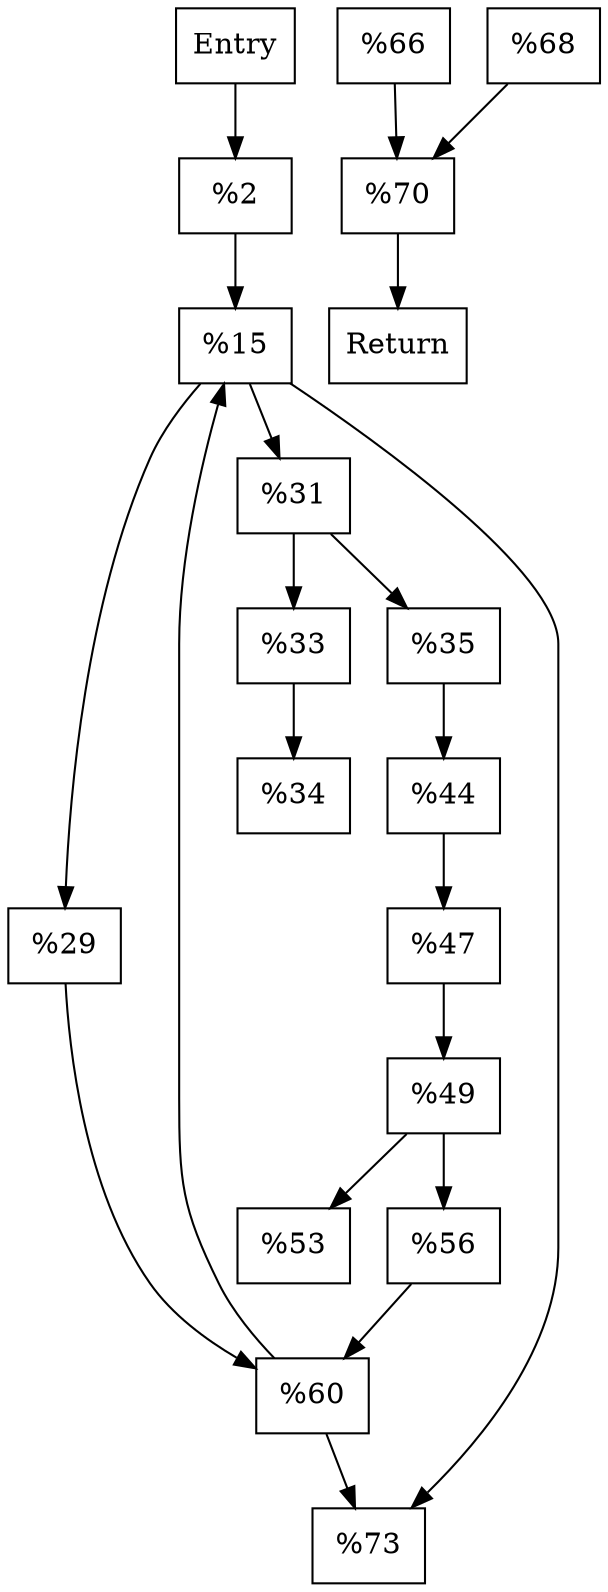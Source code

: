 digraph CFG {
    // Nodes
    node [shape=box];
    start [label="Entry"];
    block_2 [label="%2"];
    block_15 [label="%15"];
    block_29 [label="%29"];
    block_31 [label="%31"];
    block_33 [label="%33"];
    block_34 [label="%34"];
    block_35 [label="%35"];
    block_44 [label="%44"];
    block_47 [label="%47"];
    block_49 [label="%49"];
    block_53 [label="%53"];
    block_56 [label="%56"];
    block_60 [label="%60"];
    block_66 [label="%66"];
    block_68 [label="%68"];
    block_70 [label="%70"];
    block_73 [label="%73"];
    end [label="Return"];

    // Edges
    start -> block_2;
    block_2 -> block_15;
    block_15 -> block_29;
    block_15 -> block_73;
    block_15 -> block_31;
    block_31 -> block_33;
    block_31 -> block_35;
    block_33 -> block_34;
    block_35 -> block_44;
    block_44 -> block_47;
    block_47 -> block_49;
    block_49 -> block_53;
    block_49 -> block_56;
    block_56 -> block_60;
    block_29 -> block_60;
    block_60 -> block_15;
    block_60 -> block_73;
    block_66 -> block_70;
    block_68 -> block_70;
    block_70 -> end;
}